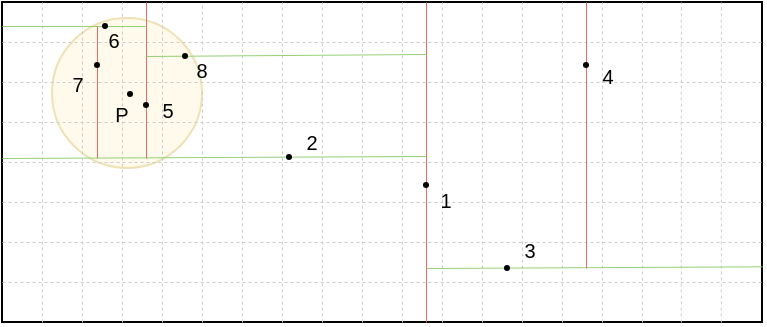<mxfile version="22.1.16" type="device">
  <diagram name="Page-1" id="oKdCf5ge1eQtf_koEXT0">
    <mxGraphModel dx="448" dy="299" grid="1" gridSize="10" guides="1" tooltips="1" connect="1" arrows="1" fold="1" page="1" pageScale="1" pageWidth="400" pageHeight="180" math="0" shadow="0">
      <root>
        <mxCell id="0" />
        <mxCell id="1" parent="0" />
        <mxCell id="70j0kBulyK4YT-5wAR5I-61" value="" style="ellipse;whiteSpace=wrap;html=1;aspect=fixed;fillColor=#fff2cc;strokeColor=#d6b656;opacity=40;" vertex="1" parent="1">
          <mxGeometry x="35" y="18" width="75" height="75" as="geometry" />
        </mxCell>
        <mxCell id="70j0kBulyK4YT-5wAR5I-2" value="" style="rounded=0;whiteSpace=wrap;html=1;fillColor=none;movable=0;resizable=1;rotatable=1;deletable=1;editable=1;locked=0;connectable=1;" vertex="1" parent="1">
          <mxGeometry x="10" y="10" width="380" height="160" as="geometry" />
        </mxCell>
        <mxCell id="70j0kBulyK4YT-5wAR5I-3" value="" style="endArrow=none;dashed=1;html=1;rounded=0;strokeWidth=0.5;strokeColor=#CCCCCC;" edge="1" parent="1" target="70j0kBulyK4YT-5wAR5I-2">
          <mxGeometry width="50" height="50" relative="1" as="geometry">
            <mxPoint x="30" y="170" as="sourcePoint" />
            <mxPoint x="80" y="120" as="targetPoint" />
            <Array as="points">
              <mxPoint x="30" y="10" />
            </Array>
          </mxGeometry>
        </mxCell>
        <mxCell id="70j0kBulyK4YT-5wAR5I-5" value="" style="endArrow=none;dashed=1;html=1;rounded=0;strokeWidth=0.5;strokeColor=#CCCCCC;" edge="1" parent="1">
          <mxGeometry width="50" height="50" relative="1" as="geometry">
            <mxPoint x="70" y="170" as="sourcePoint" />
            <mxPoint x="70" y="10" as="targetPoint" />
            <Array as="points">
              <mxPoint x="70" y="10" />
            </Array>
          </mxGeometry>
        </mxCell>
        <mxCell id="70j0kBulyK4YT-5wAR5I-6" value="" style="endArrow=none;dashed=1;html=1;rounded=0;strokeWidth=0.5;strokeColor=#CCCCCC;" edge="1" parent="1">
          <mxGeometry width="50" height="50" relative="1" as="geometry">
            <mxPoint x="90" y="170" as="sourcePoint" />
            <mxPoint x="90" y="10" as="targetPoint" />
            <Array as="points">
              <mxPoint x="90" y="10" />
            </Array>
          </mxGeometry>
        </mxCell>
        <mxCell id="70j0kBulyK4YT-5wAR5I-7" value="" style="endArrow=none;dashed=1;html=1;rounded=0;strokeWidth=0.5;strokeColor=#CCCCCC;" edge="1" parent="1" source="70j0kBulyK4YT-5wAR5I-56">
          <mxGeometry width="50" height="50" relative="1" as="geometry">
            <mxPoint x="110" y="170" as="sourcePoint" />
            <mxPoint x="110" y="10" as="targetPoint" />
            <Array as="points">
              <mxPoint x="110" y="10" />
            </Array>
          </mxGeometry>
        </mxCell>
        <mxCell id="70j0kBulyK4YT-5wAR5I-8" value="" style="endArrow=none;dashed=1;html=1;rounded=0;strokeWidth=0.5;strokeColor=#CCCCCC;" edge="1" parent="1">
          <mxGeometry width="50" height="50" relative="1" as="geometry">
            <mxPoint x="130" y="170" as="sourcePoint" />
            <mxPoint x="130" y="10" as="targetPoint" />
            <Array as="points">
              <mxPoint x="130" y="10" />
            </Array>
          </mxGeometry>
        </mxCell>
        <mxCell id="70j0kBulyK4YT-5wAR5I-9" value="" style="endArrow=none;dashed=1;html=1;rounded=0;strokeWidth=0.5;strokeColor=#CCCCCC;" edge="1" parent="1">
          <mxGeometry width="50" height="50" relative="1" as="geometry">
            <mxPoint x="150" y="170" as="sourcePoint" />
            <mxPoint x="150" y="10" as="targetPoint" />
            <Array as="points">
              <mxPoint x="150" y="10" />
            </Array>
          </mxGeometry>
        </mxCell>
        <mxCell id="70j0kBulyK4YT-5wAR5I-10" value="" style="endArrow=none;dashed=1;html=1;rounded=0;strokeWidth=0.5;strokeColor=#CCCCCC;" edge="1" parent="1">
          <mxGeometry width="50" height="50" relative="1" as="geometry">
            <mxPoint x="170" y="170" as="sourcePoint" />
            <mxPoint x="170" y="10" as="targetPoint" />
            <Array as="points">
              <mxPoint x="170" y="10" />
            </Array>
          </mxGeometry>
        </mxCell>
        <mxCell id="70j0kBulyK4YT-5wAR5I-11" value="" style="endArrow=none;dashed=1;html=1;rounded=0;strokeWidth=0.5;strokeColor=#CCCCCC;" edge="1" parent="1">
          <mxGeometry width="50" height="50" relative="1" as="geometry">
            <mxPoint x="190" y="170" as="sourcePoint" />
            <mxPoint x="190" y="10" as="targetPoint" />
            <Array as="points">
              <mxPoint x="190" y="10" />
            </Array>
          </mxGeometry>
        </mxCell>
        <mxCell id="70j0kBulyK4YT-5wAR5I-12" value="" style="endArrow=none;dashed=1;html=1;rounded=0;strokeWidth=0.5;strokeColor=#CCCCCC;" edge="1" parent="1">
          <mxGeometry width="50" height="50" relative="1" as="geometry">
            <mxPoint x="210" y="170" as="sourcePoint" />
            <mxPoint x="210" y="10" as="targetPoint" />
            <Array as="points">
              <mxPoint x="210" y="10" />
            </Array>
          </mxGeometry>
        </mxCell>
        <mxCell id="70j0kBulyK4YT-5wAR5I-13" value="" style="endArrow=none;dashed=1;html=1;rounded=0;strokeWidth=0.5;strokeColor=#CCCCCC;" edge="1" parent="1">
          <mxGeometry width="50" height="50" relative="1" as="geometry">
            <mxPoint x="230" y="170" as="sourcePoint" />
            <mxPoint x="230" y="10" as="targetPoint" />
            <Array as="points">
              <mxPoint x="230" y="10" />
            </Array>
          </mxGeometry>
        </mxCell>
        <mxCell id="70j0kBulyK4YT-5wAR5I-14" value="" style="endArrow=none;dashed=1;html=1;rounded=0;strokeWidth=0.5;strokeColor=#CCCCCC;" edge="1" parent="1">
          <mxGeometry width="50" height="50" relative="1" as="geometry">
            <mxPoint x="250" y="170" as="sourcePoint" />
            <mxPoint x="250" y="10" as="targetPoint" />
            <Array as="points">
              <mxPoint x="250" y="10" />
            </Array>
          </mxGeometry>
        </mxCell>
        <mxCell id="70j0kBulyK4YT-5wAR5I-15" value="" style="endArrow=none;dashed=1;html=1;rounded=0;strokeWidth=0.5;strokeColor=#CCCCCC;" edge="1" parent="1">
          <mxGeometry width="50" height="50" relative="1" as="geometry">
            <mxPoint x="270" y="170" as="sourcePoint" />
            <mxPoint x="270" y="10" as="targetPoint" />
            <Array as="points">
              <mxPoint x="270" y="10" />
            </Array>
          </mxGeometry>
        </mxCell>
        <mxCell id="70j0kBulyK4YT-5wAR5I-16" value="" style="endArrow=none;dashed=1;html=1;rounded=0;strokeWidth=0.5;strokeColor=#CCCCCC;" edge="1" parent="1">
          <mxGeometry width="50" height="50" relative="1" as="geometry">
            <mxPoint x="290" y="170" as="sourcePoint" />
            <mxPoint x="290" y="10" as="targetPoint" />
            <Array as="points">
              <mxPoint x="290" y="10" />
            </Array>
          </mxGeometry>
        </mxCell>
        <mxCell id="70j0kBulyK4YT-5wAR5I-17" value="" style="endArrow=none;dashed=1;html=1;rounded=0;strokeWidth=0.5;strokeColor=#CCCCCC;" edge="1" parent="1">
          <mxGeometry width="50" height="50" relative="1" as="geometry">
            <mxPoint x="310" y="170" as="sourcePoint" />
            <mxPoint x="310" y="10" as="targetPoint" />
            <Array as="points">
              <mxPoint x="310" y="10" />
            </Array>
          </mxGeometry>
        </mxCell>
        <mxCell id="70j0kBulyK4YT-5wAR5I-18" value="" style="endArrow=none;dashed=1;html=1;rounded=0;strokeWidth=0.5;strokeColor=#CCCCCC;" edge="1" parent="1">
          <mxGeometry width="50" height="50" relative="1" as="geometry">
            <mxPoint x="330" y="170" as="sourcePoint" />
            <mxPoint x="330" y="10" as="targetPoint" />
            <Array as="points">
              <mxPoint x="330" y="10" />
            </Array>
          </mxGeometry>
        </mxCell>
        <mxCell id="70j0kBulyK4YT-5wAR5I-19" value="" style="endArrow=none;dashed=1;html=1;rounded=0;strokeWidth=0.5;strokeColor=#CCCCCC;" edge="1" parent="1">
          <mxGeometry width="50" height="50" relative="1" as="geometry">
            <mxPoint x="349.43" y="170" as="sourcePoint" />
            <mxPoint x="349.43" y="10" as="targetPoint" />
            <Array as="points">
              <mxPoint x="349.43" y="10" />
            </Array>
          </mxGeometry>
        </mxCell>
        <mxCell id="70j0kBulyK4YT-5wAR5I-20" value="" style="endArrow=none;dashed=1;html=1;rounded=0;strokeWidth=0.5;strokeColor=#CCCCCC;" edge="1" parent="1">
          <mxGeometry width="50" height="50" relative="1" as="geometry">
            <mxPoint x="369.43" y="170" as="sourcePoint" />
            <mxPoint x="369.43" y="10" as="targetPoint" />
            <Array as="points">
              <mxPoint x="369.43" y="10" />
            </Array>
          </mxGeometry>
        </mxCell>
        <mxCell id="70j0kBulyK4YT-5wAR5I-24" value="" style="endArrow=none;dashed=1;html=1;rounded=0;strokeWidth=0.5;strokeColor=#CCCCCC;" edge="1" parent="1">
          <mxGeometry width="50" height="50" relative="1" as="geometry">
            <mxPoint x="10" y="30" as="sourcePoint" />
            <mxPoint x="390" y="30" as="targetPoint" />
          </mxGeometry>
        </mxCell>
        <mxCell id="70j0kBulyK4YT-5wAR5I-25" value="" style="endArrow=none;dashed=1;html=1;rounded=0;strokeWidth=0.5;strokeColor=#CCCCCC;" edge="1" parent="1">
          <mxGeometry width="50" height="50" relative="1" as="geometry">
            <mxPoint x="10" y="50" as="sourcePoint" />
            <mxPoint x="390" y="50" as="targetPoint" />
          </mxGeometry>
        </mxCell>
        <mxCell id="70j0kBulyK4YT-5wAR5I-26" value="" style="endArrow=none;dashed=1;html=1;rounded=0;strokeWidth=0.5;strokeColor=#CCCCCC;" edge="1" parent="1">
          <mxGeometry width="50" height="50" relative="1" as="geometry">
            <mxPoint x="10" y="70" as="sourcePoint" />
            <mxPoint x="390" y="70" as="targetPoint" />
          </mxGeometry>
        </mxCell>
        <mxCell id="70j0kBulyK4YT-5wAR5I-27" value="" style="endArrow=none;dashed=1;html=1;rounded=0;strokeWidth=0.5;strokeColor=#CCCCCC;" edge="1" parent="1">
          <mxGeometry width="50" height="50" relative="1" as="geometry">
            <mxPoint x="10" y="90" as="sourcePoint" />
            <mxPoint x="390" y="90" as="targetPoint" />
          </mxGeometry>
        </mxCell>
        <mxCell id="70j0kBulyK4YT-5wAR5I-28" value="" style="endArrow=none;dashed=1;html=1;rounded=0;strokeWidth=0.5;strokeColor=#CCCCCC;" edge="1" parent="1">
          <mxGeometry width="50" height="50" relative="1" as="geometry">
            <mxPoint x="10" y="110" as="sourcePoint" />
            <mxPoint x="390" y="110" as="targetPoint" />
          </mxGeometry>
        </mxCell>
        <mxCell id="70j0kBulyK4YT-5wAR5I-29" value="" style="endArrow=none;dashed=1;html=1;rounded=0;strokeWidth=0.5;strokeColor=#CCCCCC;" edge="1" parent="1">
          <mxGeometry width="50" height="50" relative="1" as="geometry">
            <mxPoint x="10" y="130" as="sourcePoint" />
            <mxPoint x="390" y="130" as="targetPoint" />
          </mxGeometry>
        </mxCell>
        <mxCell id="70j0kBulyK4YT-5wAR5I-30" value="" style="endArrow=none;dashed=1;html=1;rounded=0;strokeWidth=0.5;strokeColor=#CCCCCC;" edge="1" parent="1">
          <mxGeometry width="50" height="50" relative="1" as="geometry">
            <mxPoint x="10" y="150" as="sourcePoint" />
            <mxPoint x="390" y="150" as="targetPoint" />
          </mxGeometry>
        </mxCell>
        <mxCell id="70j0kBulyK4YT-5wAR5I-41" value="" style="endArrow=none;html=1;rounded=0;strokeWidth=0.5;strokeColor=#EA6B66;" edge="1" parent="1">
          <mxGeometry width="50" height="50" relative="1" as="geometry">
            <mxPoint x="222" y="170" as="sourcePoint" />
            <mxPoint x="222" y="10" as="targetPoint" />
          </mxGeometry>
        </mxCell>
        <mxCell id="70j0kBulyK4YT-5wAR5I-42" value="" style="endArrow=none;html=1;rounded=0;strokeWidth=0.5;entryX=1;entryY=0.826;entryDx=0;entryDy=0;entryPerimeter=0;strokeColor=#97D077;" edge="1" parent="1" target="70j0kBulyK4YT-5wAR5I-2">
          <mxGeometry width="50" height="50" relative="1" as="geometry">
            <mxPoint x="222" y="143" as="sourcePoint" />
            <mxPoint x="402" y="142" as="targetPoint" />
          </mxGeometry>
        </mxCell>
        <mxCell id="70j0kBulyK4YT-5wAR5I-43" value="" style="endArrow=none;html=1;rounded=0;strokeWidth=0.5;strokeColor=#EA6B66;" edge="1" parent="1">
          <mxGeometry width="50" height="50" relative="1" as="geometry">
            <mxPoint x="302" y="143" as="sourcePoint" />
            <mxPoint x="302" y="10" as="targetPoint" />
          </mxGeometry>
        </mxCell>
        <mxCell id="70j0kBulyK4YT-5wAR5I-44" value="" style="endArrow=none;html=1;rounded=0;strokeWidth=0.5;strokeColor=#97D077;" edge="1" parent="1">
          <mxGeometry width="50" height="50" relative="1" as="geometry">
            <mxPoint x="10" y="88" as="sourcePoint" />
            <mxPoint x="222" y="87" as="targetPoint" />
          </mxGeometry>
        </mxCell>
        <mxCell id="70j0kBulyK4YT-5wAR5I-45" value="" style="endArrow=none;html=1;rounded=0;strokeWidth=0.5;strokeColor=#EA6B66;" edge="1" parent="1">
          <mxGeometry width="50" height="50" relative="1" as="geometry">
            <mxPoint x="82" y="88" as="sourcePoint" />
            <mxPoint x="82" y="10" as="targetPoint" />
          </mxGeometry>
        </mxCell>
        <mxCell id="70j0kBulyK4YT-5wAR5I-46" value="" style="endArrow=none;html=1;rounded=0;strokeWidth=0.5;strokeColor=#97D077;" edge="1" parent="1">
          <mxGeometry width="50" height="50" relative="1" as="geometry">
            <mxPoint x="82" y="37" as="sourcePoint" />
            <mxPoint x="222" y="36" as="targetPoint" />
          </mxGeometry>
        </mxCell>
        <mxCell id="70j0kBulyK4YT-5wAR5I-47" value="" style="endArrow=none;html=1;rounded=0;strokeWidth=0.5;strokeColor=#97D077;" edge="1" parent="1">
          <mxGeometry width="50" height="50" relative="1" as="geometry">
            <mxPoint x="10" y="22" as="sourcePoint" />
            <mxPoint x="82" y="22" as="targetPoint" />
          </mxGeometry>
        </mxCell>
        <mxCell id="70j0kBulyK4YT-5wAR5I-48" value="" style="endArrow=none;html=1;rounded=0;strokeWidth=0.5;strokeColor=#EA6B66;" edge="1" parent="1">
          <mxGeometry width="50" height="50" relative="1" as="geometry">
            <mxPoint x="57.5" y="88" as="sourcePoint" />
            <mxPoint x="57.5" y="22" as="targetPoint" />
          </mxGeometry>
        </mxCell>
        <mxCell id="70j0kBulyK4YT-5wAR5I-33" value="" style="ellipse;whiteSpace=wrap;html=1;aspect=fixed;strokeColor=none;fillColor=#000000;" vertex="1" parent="1">
          <mxGeometry x="60" y="20.5" width="3" height="3" as="geometry" />
        </mxCell>
        <mxCell id="70j0kBulyK4YT-5wAR5I-34" value="" style="ellipse;whiteSpace=wrap;html=1;aspect=fixed;strokeColor=none;fillColor=#000000;" vertex="1" parent="1">
          <mxGeometry x="56" y="40" width="3" height="3" as="geometry" />
        </mxCell>
        <mxCell id="70j0kBulyK4YT-5wAR5I-35" value="" style="ellipse;whiteSpace=wrap;html=1;aspect=fixed;strokeColor=none;fillColor=#000000;" vertex="1" parent="1">
          <mxGeometry x="80.5" y="60" width="3" height="3" as="geometry" />
        </mxCell>
        <mxCell id="70j0kBulyK4YT-5wAR5I-36" value="" style="ellipse;whiteSpace=wrap;html=1;aspect=fixed;strokeColor=none;fillColor=#000000;" vertex="1" parent="1">
          <mxGeometry x="100" y="35.5" width="3" height="3" as="geometry" />
        </mxCell>
        <mxCell id="70j0kBulyK4YT-5wAR5I-37" value="" style="ellipse;whiteSpace=wrap;html=1;aspect=fixed;strokeColor=none;fillColor=#000000;" vertex="1" parent="1">
          <mxGeometry x="152" y="86" width="3" height="3" as="geometry" />
        </mxCell>
        <mxCell id="70j0kBulyK4YT-5wAR5I-38" value="" style="ellipse;whiteSpace=wrap;html=1;aspect=fixed;strokeColor=none;fillColor=#000000;" vertex="1" parent="1">
          <mxGeometry x="220.5" y="100" width="3" height="3" as="geometry" />
        </mxCell>
        <mxCell id="70j0kBulyK4YT-5wAR5I-39" value="" style="ellipse;whiteSpace=wrap;html=1;aspect=fixed;strokeColor=none;fillColor=#000000;" vertex="1" parent="1">
          <mxGeometry x="300.5" y="40" width="3" height="3" as="geometry" />
        </mxCell>
        <mxCell id="70j0kBulyK4YT-5wAR5I-40" value="" style="ellipse;whiteSpace=wrap;html=1;aspect=fixed;strokeColor=none;fillColor=#000000;" vertex="1" parent="1">
          <mxGeometry x="261" y="141.5" width="3" height="3" as="geometry" />
        </mxCell>
        <mxCell id="70j0kBulyK4YT-5wAR5I-49" value="1" style="text;strokeColor=none;align=center;fillColor=none;html=1;verticalAlign=middle;whiteSpace=wrap;rounded=0;fontSize=10;" vertex="1" parent="1">
          <mxGeometry x="222" y="99" width="20" height="20" as="geometry" />
        </mxCell>
        <mxCell id="70j0kBulyK4YT-5wAR5I-50" value="2" style="text;strokeColor=none;align=center;fillColor=none;html=1;verticalAlign=middle;whiteSpace=wrap;rounded=0;fontSize=10;" vertex="1" parent="1">
          <mxGeometry x="155" y="70" width="20" height="20" as="geometry" />
        </mxCell>
        <mxCell id="70j0kBulyK4YT-5wAR5I-51" value="3" style="text;strokeColor=none;align=center;fillColor=none;html=1;verticalAlign=middle;whiteSpace=wrap;rounded=0;fontSize=10;" vertex="1" parent="1">
          <mxGeometry x="264" y="123.5" width="20" height="20" as="geometry" />
        </mxCell>
        <mxCell id="70j0kBulyK4YT-5wAR5I-52" value="4" style="text;strokeColor=none;align=center;fillColor=none;html=1;verticalAlign=middle;whiteSpace=wrap;rounded=0;fontSize=10;" vertex="1" parent="1">
          <mxGeometry x="303" y="37" width="20" height="20" as="geometry" />
        </mxCell>
        <mxCell id="70j0kBulyK4YT-5wAR5I-53" value="5" style="text;strokeColor=none;align=center;fillColor=none;html=1;verticalAlign=middle;whiteSpace=wrap;rounded=0;fontSize=10;" vertex="1" parent="1">
          <mxGeometry x="83" y="54" width="20" height="20" as="geometry" />
        </mxCell>
        <mxCell id="70j0kBulyK4YT-5wAR5I-54" value="6" style="text;strokeColor=none;align=center;fillColor=none;html=1;verticalAlign=middle;whiteSpace=wrap;rounded=0;fontSize=10;" vertex="1" parent="1">
          <mxGeometry x="56" y="19" width="20" height="20" as="geometry" />
        </mxCell>
        <mxCell id="70j0kBulyK4YT-5wAR5I-58" value="" style="endArrow=none;dashed=1;html=1;rounded=0;strokeWidth=0.5;strokeColor=#CCCCCC;" edge="1" parent="1">
          <mxGeometry width="50" height="50" relative="1" as="geometry">
            <mxPoint x="50" y="170" as="sourcePoint" />
            <mxPoint x="50" y="10" as="targetPoint" />
            <Array as="points" />
          </mxGeometry>
        </mxCell>
        <mxCell id="70j0kBulyK4YT-5wAR5I-55" value="7" style="text;strokeColor=none;align=center;fillColor=none;html=1;verticalAlign=middle;whiteSpace=wrap;rounded=0;fontSize=10;" vertex="1" parent="1">
          <mxGeometry x="38" y="41" width="20" height="20" as="geometry" />
        </mxCell>
        <mxCell id="70j0kBulyK4YT-5wAR5I-59" value="" style="endArrow=none;dashed=1;html=1;rounded=0;strokeWidth=0.5;strokeColor=#CCCCCC;" edge="1" parent="1" target="70j0kBulyK4YT-5wAR5I-56">
          <mxGeometry width="50" height="50" relative="1" as="geometry">
            <mxPoint x="110" y="170" as="sourcePoint" />
            <mxPoint x="110" y="10" as="targetPoint" />
            <Array as="points" />
          </mxGeometry>
        </mxCell>
        <mxCell id="70j0kBulyK4YT-5wAR5I-56" value="8" style="text;strokeColor=none;align=center;fillColor=none;html=1;verticalAlign=middle;whiteSpace=wrap;rounded=0;fontSize=10;" vertex="1" parent="1">
          <mxGeometry x="100" y="34" width="20" height="20" as="geometry" />
        </mxCell>
        <mxCell id="70j0kBulyK4YT-5wAR5I-65" value="" style="ellipse;whiteSpace=wrap;html=1;aspect=fixed;strokeColor=none;fillColor=#000000;" vertex="1" parent="1">
          <mxGeometry x="72.5" y="54.5" width="3" height="3" as="geometry" />
        </mxCell>
        <mxCell id="70j0kBulyK4YT-5wAR5I-67" value="P" style="text;strokeColor=none;align=center;fillColor=none;html=1;verticalAlign=middle;whiteSpace=wrap;rounded=0;fontSize=10;" vertex="1" parent="1">
          <mxGeometry x="60" y="56" width="20" height="20" as="geometry" />
        </mxCell>
      </root>
    </mxGraphModel>
  </diagram>
</mxfile>
